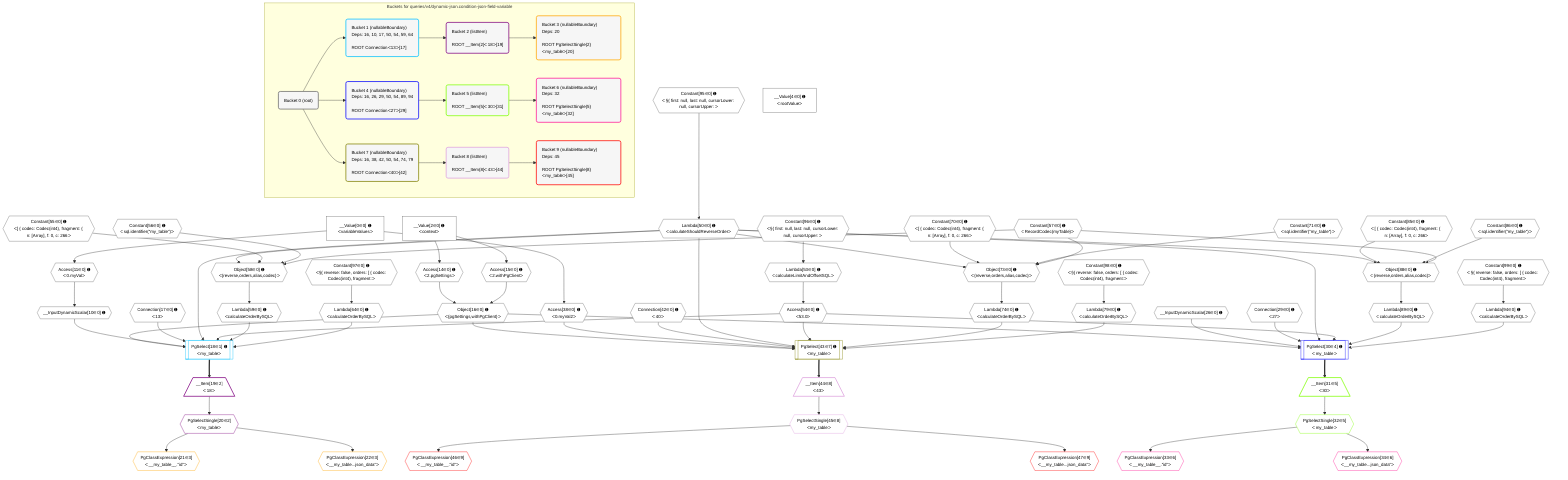 %%{init: {'themeVariables': { 'fontSize': '12px'}}}%%
graph TD
    classDef path fill:#eee,stroke:#000,color:#000
    classDef plan fill:#fff,stroke-width:1px,color:#000
    classDef itemplan fill:#fff,stroke-width:2px,color:#000
    classDef unbatchedplan fill:#dff,stroke-width:1px,color:#000
    classDef sideeffectplan fill:#fcc,stroke-width:2px,color:#000
    classDef bucket fill:#f6f6f6,color:#000,stroke-width:2px,text-align:left


    %% plan dependencies
    Object58{{"Object[58∈0] ➊<br />ᐸ{reverse,orders,alias,codec}ᐳ"}}:::plan
    Lambda50{{"Lambda[50∈0] ➊<br />ᐸcalculateShouldReverseOrderᐳ"}}:::plan
    Constant55{{"Constant[55∈0] ➊<br />ᐸ[ { codec: Codec(int4), fragment: { n: [Array], f: 0, c: 266ᐳ"}}:::plan
    Constant56{{"Constant[56∈0] ➊<br />ᐸsql.identifier(”my_table”)ᐳ"}}:::plan
    Constant57{{"Constant[57∈0] ➊<br />ᐸRecordCodec(myTable)ᐳ"}}:::plan
    Lambda50 & Constant55 & Constant56 & Constant57 --> Object58
    Object73{{"Object[73∈0] ➊<br />ᐸ{reverse,orders,alias,codec}ᐳ"}}:::plan
    Constant70{{"Constant[70∈0] ➊<br />ᐸ[ { codec: Codec(int4), fragment: { n: [Array], f: 0, c: 266ᐳ"}}:::plan
    Constant71{{"Constant[71∈0] ➊<br />ᐸsql.identifier(”my_table”)ᐳ"}}:::plan
    Lambda50 & Constant70 & Constant71 & Constant57 --> Object73
    Object88{{"Object[88∈0] ➊<br />ᐸ{reverse,orders,alias,codec}ᐳ"}}:::plan
    Constant85{{"Constant[85∈0] ➊<br />ᐸ[ { codec: Codec(int4), fragment: { n: [Array], f: 0, c: 266ᐳ"}}:::plan
    Constant86{{"Constant[86∈0] ➊<br />ᐸsql.identifier(”my_table”)ᐳ"}}:::plan
    Lambda50 & Constant85 & Constant86 & Constant57 --> Object88
    Object16{{"Object[16∈0] ➊<br />ᐸ{pgSettings,withPgClient}ᐳ"}}:::plan
    Access14{{"Access[14∈0] ➊<br />ᐸ2.pgSettingsᐳ"}}:::plan
    Access15{{"Access[15∈0] ➊<br />ᐸ2.withPgClientᐳ"}}:::plan
    Access14 & Access15 --> Object16
    __InputDynamicScalar10{{"__InputDynamicScalar[10∈0] ➊"}}:::plan
    Access11{{"Access[11∈0] ➊<br />ᐸ0.myValᐳ"}}:::plan
    Access11 --> __InputDynamicScalar10
    __Value0["__Value[0∈0] ➊<br />ᐸvariableValuesᐳ"]:::plan
    __Value0 --> Access11
    __Value2["__Value[2∈0] ➊<br />ᐸcontextᐳ"]:::plan
    __Value2 --> Access14
    __Value2 --> Access15
    Access38{{"Access[38∈0] ➊<br />ᐸ0.myVal2ᐳ"}}:::plan
    __Value0 --> Access38
    Constant95{{"Constant[95∈0] ➊<br />ᐸ§{ first: null, last: null, cursorLower: null, cursorUpper: ᐳ"}}:::plan
    Constant95 --> Lambda50
    Lambda53{{"Lambda[53∈0] ➊<br />ᐸcalculateLimitAndOffsetSQLᐳ"}}:::plan
    Constant96{{"Constant[96∈0] ➊<br />ᐸ§{ first: null, last: null, cursorLower: null, cursorUpper: ᐳ"}}:::plan
    Constant96 --> Lambda53
    Access54{{"Access[54∈0] ➊<br />ᐸ53.0ᐳ"}}:::plan
    Lambda53 --> Access54
    Lambda59{{"Lambda[59∈0] ➊<br />ᐸcalculateOrderBySQLᐳ"}}:::plan
    Object58 --> Lambda59
    Lambda64{{"Lambda[64∈0] ➊<br />ᐸcalculateOrderBySQLᐳ"}}:::plan
    Constant97{{"Constant[97∈0] ➊<br />ᐸ§{ reverse: false, orders: [ { codec: Codec(int4), fragment:ᐳ"}}:::plan
    Constant97 --> Lambda64
    Lambda74{{"Lambda[74∈0] ➊<br />ᐸcalculateOrderBySQLᐳ"}}:::plan
    Object73 --> Lambda74
    Lambda79{{"Lambda[79∈0] ➊<br />ᐸcalculateOrderBySQLᐳ"}}:::plan
    Constant98{{"Constant[98∈0] ➊<br />ᐸ§{ reverse: false, orders: [ { codec: Codec(int4), fragment:ᐳ"}}:::plan
    Constant98 --> Lambda79
    Lambda89{{"Lambda[89∈0] ➊<br />ᐸcalculateOrderBySQLᐳ"}}:::plan
    Object88 --> Lambda89
    Lambda94{{"Lambda[94∈0] ➊<br />ᐸcalculateOrderBySQLᐳ"}}:::plan
    Constant99{{"Constant[99∈0] ➊<br />ᐸ§{ reverse: false, orders: [ { codec: Codec(int4), fragment:ᐳ"}}:::plan
    Constant99 --> Lambda94
    __Value4["__Value[4∈0] ➊<br />ᐸrootValueᐳ"]:::plan
    Connection17{{"Connection[17∈0] ➊<br />ᐸ13ᐳ"}}:::plan
    __InputDynamicScalar26{{"__InputDynamicScalar[26∈0] ➊"}}:::plan
    Connection29{{"Connection[29∈0] ➊<br />ᐸ27ᐳ"}}:::plan
    Connection42{{"Connection[42∈0] ➊<br />ᐸ40ᐳ"}}:::plan
    PgSelect18[["PgSelect[18∈1] ➊<br />ᐸmy_tableᐳ"]]:::plan
    Object16 & __InputDynamicScalar10 & Connection17 & Lambda50 & Access54 & Lambda59 & Lambda64 --> PgSelect18
    __Item19[/"__Item[19∈2]<br />ᐸ18ᐳ"\]:::itemplan
    PgSelect18 ==> __Item19
    PgSelectSingle20{{"PgSelectSingle[20∈2]<br />ᐸmy_tableᐳ"}}:::plan
    __Item19 --> PgSelectSingle20
    PgClassExpression21{{"PgClassExpression[21∈3]<br />ᐸ__my_table__.”id”ᐳ"}}:::plan
    PgSelectSingle20 --> PgClassExpression21
    PgClassExpression22{{"PgClassExpression[22∈3]<br />ᐸ__my_table...json_data”ᐳ"}}:::plan
    PgSelectSingle20 --> PgClassExpression22
    PgSelect30[["PgSelect[30∈4] ➊<br />ᐸmy_tableᐳ"]]:::plan
    Object16 & __InputDynamicScalar26 & Connection29 & Lambda50 & Access54 & Lambda89 & Lambda94 --> PgSelect30
    __Item31[/"__Item[31∈5]<br />ᐸ30ᐳ"\]:::itemplan
    PgSelect30 ==> __Item31
    PgSelectSingle32{{"PgSelectSingle[32∈5]<br />ᐸmy_tableᐳ"}}:::plan
    __Item31 --> PgSelectSingle32
    PgClassExpression33{{"PgClassExpression[33∈6]<br />ᐸ__my_table__.”id”ᐳ"}}:::plan
    PgSelectSingle32 --> PgClassExpression33
    PgClassExpression34{{"PgClassExpression[34∈6]<br />ᐸ__my_table...json_data”ᐳ"}}:::plan
    PgSelectSingle32 --> PgClassExpression34
    PgSelect43[["PgSelect[43∈7] ➊<br />ᐸmy_tableᐳ"]]:::plan
    Object16 & Access38 & Connection42 & Lambda50 & Access54 & Lambda74 & Lambda79 --> PgSelect43
    __Item44[/"__Item[44∈8]<br />ᐸ43ᐳ"\]:::itemplan
    PgSelect43 ==> __Item44
    PgSelectSingle45{{"PgSelectSingle[45∈8]<br />ᐸmy_tableᐳ"}}:::plan
    __Item44 --> PgSelectSingle45
    PgClassExpression46{{"PgClassExpression[46∈9]<br />ᐸ__my_table__.”id”ᐳ"}}:::plan
    PgSelectSingle45 --> PgClassExpression46
    PgClassExpression47{{"PgClassExpression[47∈9]<br />ᐸ__my_table...json_data”ᐳ"}}:::plan
    PgSelectSingle45 --> PgClassExpression47

    %% define steps

    subgraph "Buckets for queries/v4/dynamic-json.condition-json-field-variable"
    Bucket0("Bucket 0 (root)"):::bucket
    classDef bucket0 stroke:#696969
    class Bucket0,__Value0,__Value2,__Value4,__InputDynamicScalar10,Access11,Access14,Access15,Object16,Connection17,__InputDynamicScalar26,Connection29,Access38,Connection42,Lambda50,Lambda53,Access54,Constant55,Constant56,Constant57,Object58,Lambda59,Lambda64,Constant70,Constant71,Object73,Lambda74,Lambda79,Constant85,Constant86,Object88,Lambda89,Lambda94,Constant95,Constant96,Constant97,Constant98,Constant99 bucket0
    Bucket1("Bucket 1 (nullableBoundary)<br />Deps: 16, 10, 17, 50, 54, 59, 64<br /><br />ROOT Connectionᐸ13ᐳ[17]"):::bucket
    classDef bucket1 stroke:#00bfff
    class Bucket1,PgSelect18 bucket1
    Bucket2("Bucket 2 (listItem)<br /><br />ROOT __Item{2}ᐸ18ᐳ[19]"):::bucket
    classDef bucket2 stroke:#7f007f
    class Bucket2,__Item19,PgSelectSingle20 bucket2
    Bucket3("Bucket 3 (nullableBoundary)<br />Deps: 20<br /><br />ROOT PgSelectSingle{2}ᐸmy_tableᐳ[20]"):::bucket
    classDef bucket3 stroke:#ffa500
    class Bucket3,PgClassExpression21,PgClassExpression22 bucket3
    Bucket4("Bucket 4 (nullableBoundary)<br />Deps: 16, 26, 29, 50, 54, 89, 94<br /><br />ROOT Connectionᐸ27ᐳ[29]"):::bucket
    classDef bucket4 stroke:#0000ff
    class Bucket4,PgSelect30 bucket4
    Bucket5("Bucket 5 (listItem)<br /><br />ROOT __Item{5}ᐸ30ᐳ[31]"):::bucket
    classDef bucket5 stroke:#7fff00
    class Bucket5,__Item31,PgSelectSingle32 bucket5
    Bucket6("Bucket 6 (nullableBoundary)<br />Deps: 32<br /><br />ROOT PgSelectSingle{5}ᐸmy_tableᐳ[32]"):::bucket
    classDef bucket6 stroke:#ff1493
    class Bucket6,PgClassExpression33,PgClassExpression34 bucket6
    Bucket7("Bucket 7 (nullableBoundary)<br />Deps: 16, 38, 42, 50, 54, 74, 79<br /><br />ROOT Connectionᐸ40ᐳ[42]"):::bucket
    classDef bucket7 stroke:#808000
    class Bucket7,PgSelect43 bucket7
    Bucket8("Bucket 8 (listItem)<br /><br />ROOT __Item{8}ᐸ43ᐳ[44]"):::bucket
    classDef bucket8 stroke:#dda0dd
    class Bucket8,__Item44,PgSelectSingle45 bucket8
    Bucket9("Bucket 9 (nullableBoundary)<br />Deps: 45<br /><br />ROOT PgSelectSingle{8}ᐸmy_tableᐳ[45]"):::bucket
    classDef bucket9 stroke:#ff0000
    class Bucket9,PgClassExpression46,PgClassExpression47 bucket9
    Bucket0 --> Bucket1 & Bucket4 & Bucket7
    Bucket1 --> Bucket2
    Bucket2 --> Bucket3
    Bucket4 --> Bucket5
    Bucket5 --> Bucket6
    Bucket7 --> Bucket8
    Bucket8 --> Bucket9
    end